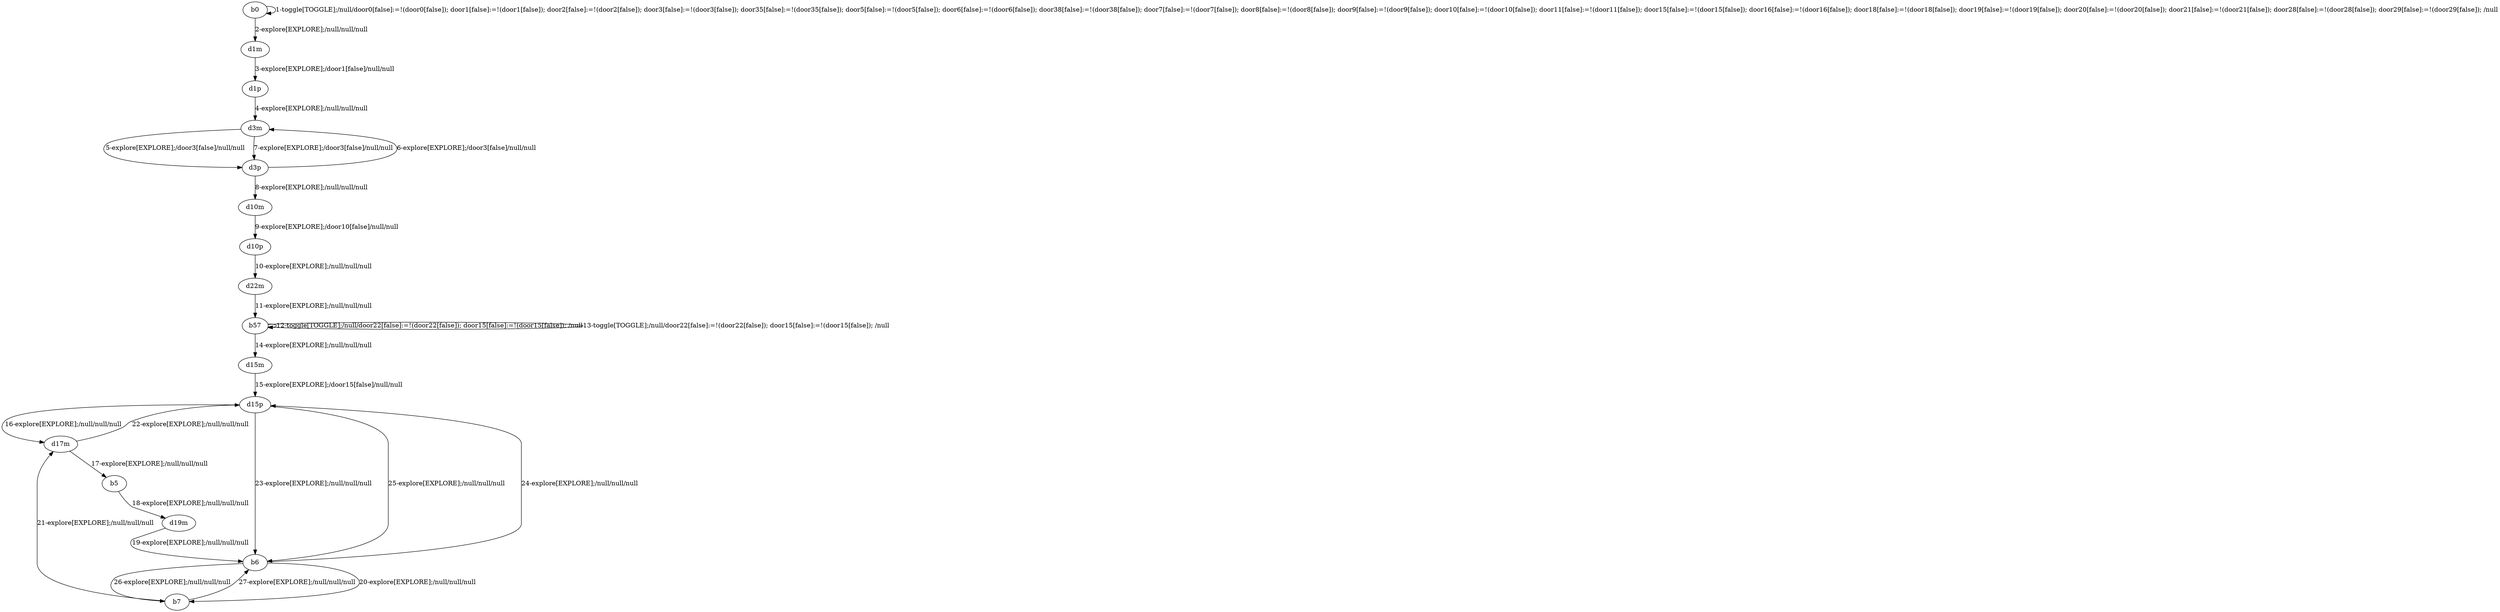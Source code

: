 # Total number of goals covered by this test: 6
# d15p --> b6
# b7 --> b6
# b6 --> d15p
# d15p --> d17m
# b5 --> d19m
# d17m --> d15p

digraph g {
"b0" -> "b0" [label = "1-toggle[TOGGLE];/null/door0[false]:=!(door0[false]); door1[false]:=!(door1[false]); door2[false]:=!(door2[false]); door3[false]:=!(door3[false]); door35[false]:=!(door35[false]); door5[false]:=!(door5[false]); door6[false]:=!(door6[false]); door38[false]:=!(door38[false]); door7[false]:=!(door7[false]); door8[false]:=!(door8[false]); door9[false]:=!(door9[false]); door10[false]:=!(door10[false]); door11[false]:=!(door11[false]); door15[false]:=!(door15[false]); door16[false]:=!(door16[false]); door18[false]:=!(door18[false]); door19[false]:=!(door19[false]); door20[false]:=!(door20[false]); door21[false]:=!(door21[false]); door28[false]:=!(door28[false]); door29[false]:=!(door29[false]); /null"];
"b0" -> "d1m" [label = "2-explore[EXPLORE];/null/null/null"];
"d1m" -> "d1p" [label = "3-explore[EXPLORE];/door1[false]/null/null"];
"d1p" -> "d3m" [label = "4-explore[EXPLORE];/null/null/null"];
"d3m" -> "d3p" [label = "5-explore[EXPLORE];/door3[false]/null/null"];
"d3p" -> "d3m" [label = "6-explore[EXPLORE];/door3[false]/null/null"];
"d3m" -> "d3p" [label = "7-explore[EXPLORE];/door3[false]/null/null"];
"d3p" -> "d10m" [label = "8-explore[EXPLORE];/null/null/null"];
"d10m" -> "d10p" [label = "9-explore[EXPLORE];/door10[false]/null/null"];
"d10p" -> "d22m" [label = "10-explore[EXPLORE];/null/null/null"];
"d22m" -> "b57" [label = "11-explore[EXPLORE];/null/null/null"];
"b57" -> "b57" [label = "12-toggle[TOGGLE];/null/door22[false]:=!(door22[false]); door15[false]:=!(door15[false]); /null"];
"b57" -> "b57" [label = "13-toggle[TOGGLE];/null/door22[false]:=!(door22[false]); door15[false]:=!(door15[false]); /null"];
"b57" -> "d15m" [label = "14-explore[EXPLORE];/null/null/null"];
"d15m" -> "d15p" [label = "15-explore[EXPLORE];/door15[false]/null/null"];
"d15p" -> "d17m" [label = "16-explore[EXPLORE];/null/null/null"];
"d17m" -> "b5" [label = "17-explore[EXPLORE];/null/null/null"];
"b5" -> "d19m" [label = "18-explore[EXPLORE];/null/null/null"];
"d19m" -> "b6" [label = "19-explore[EXPLORE];/null/null/null"];
"b6" -> "b7" [label = "20-explore[EXPLORE];/null/null/null"];
"b7" -> "d17m" [label = "21-explore[EXPLORE];/null/null/null"];
"d17m" -> "d15p" [label = "22-explore[EXPLORE];/null/null/null"];
"d15p" -> "b6" [label = "23-explore[EXPLORE];/null/null/null"];
"b6" -> "d15p" [label = "24-explore[EXPLORE];/null/null/null"];
"d15p" -> "b6" [label = "25-explore[EXPLORE];/null/null/null"];
"b6" -> "b7" [label = "26-explore[EXPLORE];/null/null/null"];
"b7" -> "b6" [label = "27-explore[EXPLORE];/null/null/null"];
}